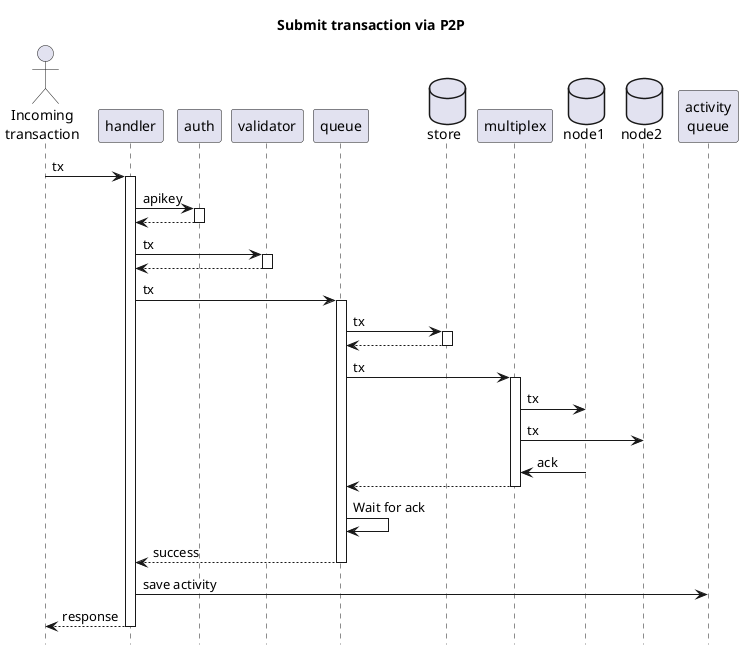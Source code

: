 @startuml
hide footbox

actor "Incoming\ntransaction" as tx
participant handler
participant auth
participant validator
participant queue
database store
participant multiplex
database node1
database node2
participant "activity\nqueue" as aqueue


title Submit transaction via P2P

tx -> handler ++: tx

  handler -> auth ++: apikey
  return

  handler -> validator ++: tx
  return

  handler -> queue ++: tx

    queue -> store ++: tx
    return

    queue -> multiplex ++: tx
    
      multiplex -> node1: tx
    
      multiplex -> node2: tx

      node1 -> multiplex: ack
    return

    queue -> queue: Wait for ack

  return success

  handler -> aqueue: save activity

return response

@enduml